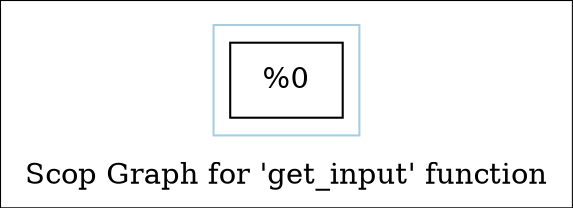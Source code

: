 digraph "Scop Graph for 'get_input' function" {
	label="Scop Graph for 'get_input' function";

	Node0x104a810 [shape=record,label="{%0}"];
	colorscheme = "paired12"
        subgraph cluster_0x1020570 {
          label = "";
          style = solid;
          color = 1
          Node0x104a810;
        }
}
